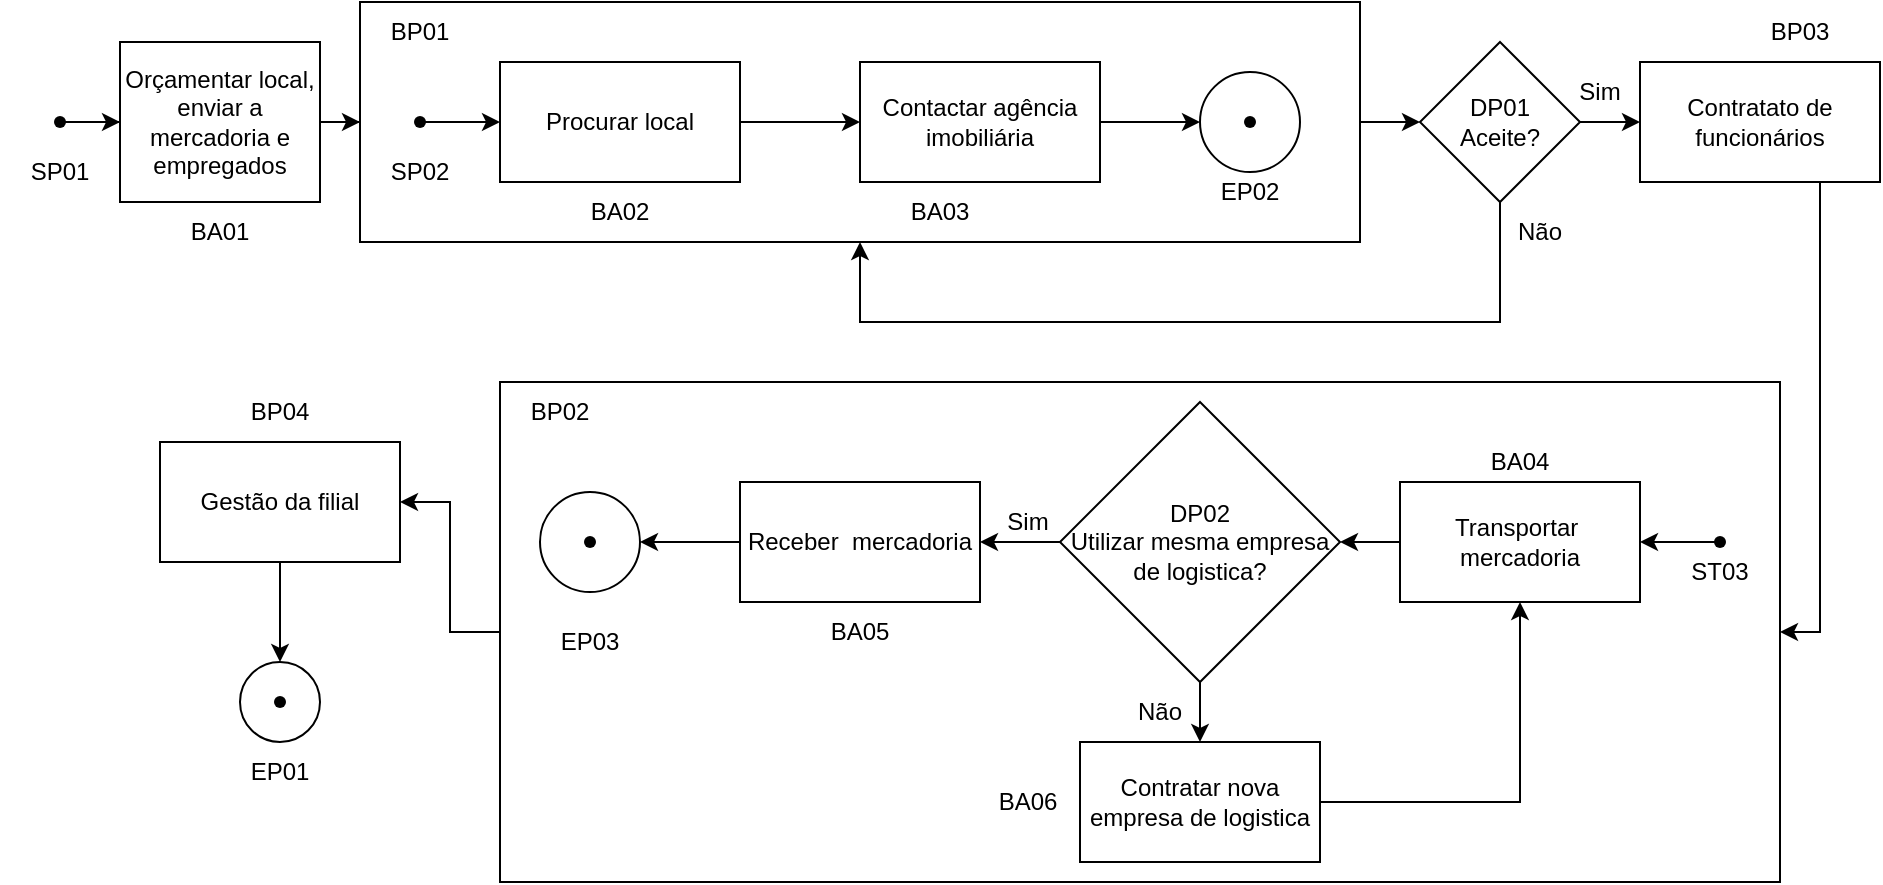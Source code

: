 <mxfile version="28.2.8">
  <diagram name="Página-1" id="A3I4-ZYlYkM0Jk0Mae4l">
    <mxGraphModel dx="2053" dy="628" grid="1" gridSize="10" guides="1" tooltips="1" connect="1" arrows="1" fold="1" page="1" pageScale="1" pageWidth="827" pageHeight="1169" math="0" shadow="0">
      <root>
        <mxCell id="0" />
        <mxCell id="1" parent="0" />
        <mxCell id="egffsykz8M-LP5K1-2ma-16" style="edgeStyle=orthogonalEdgeStyle;rounded=0;orthogonalLoop=1;jettySize=auto;html=1;exitX=0;exitY=0.5;exitDx=0;exitDy=0;entryX=1;entryY=0.5;entryDx=0;entryDy=0;" parent="1" source="egffsykz8M-LP5K1-2ma-12" target="idei4fRL_HmDDUWyYhB2-51" edge="1">
          <mxGeometry relative="1" as="geometry" />
        </mxCell>
        <mxCell id="egffsykz8M-LP5K1-2ma-12" value="" style="rounded=0;whiteSpace=wrap;html=1;" parent="1" vertex="1">
          <mxGeometry x="120" y="310" width="640" height="250" as="geometry" />
        </mxCell>
        <mxCell id="idei4fRL_HmDDUWyYhB2-3" value="" style="edgeStyle=orthogonalEdgeStyle;rounded=0;orthogonalLoop=1;jettySize=auto;html=1;" parent="1" source="idei4fRL_HmDDUWyYhB2-1" target="idei4fRL_HmDDUWyYhB2-2" edge="1">
          <mxGeometry relative="1" as="geometry" />
        </mxCell>
        <mxCell id="idei4fRL_HmDDUWyYhB2-1" value="" style="shape=waypoint;sketch=0;size=6;pointerEvents=1;points=[];fillColor=none;resizable=0;rotatable=0;perimeter=centerPerimeter;snapToPoint=1;" parent="1" vertex="1">
          <mxGeometry x="-110" y="170" width="20" height="20" as="geometry" />
        </mxCell>
        <mxCell id="idei4fRL_HmDDUWyYhB2-5" value="" style="edgeStyle=orthogonalEdgeStyle;rounded=0;orthogonalLoop=1;jettySize=auto;html=1;" parent="1" source="idei4fRL_HmDDUWyYhB2-2" target="idei4fRL_HmDDUWyYhB2-4" edge="1">
          <mxGeometry relative="1" as="geometry" />
        </mxCell>
        <mxCell id="idei4fRL_HmDDUWyYhB2-2" value="Orçamentar local, enviar a mercadoria e empregados" style="rounded=0;whiteSpace=wrap;html=1;" parent="1" vertex="1">
          <mxGeometry x="-70" y="140" width="100" height="80" as="geometry" />
        </mxCell>
        <mxCell id="idei4fRL_HmDDUWyYhB2-13" value="" style="edgeStyle=orthogonalEdgeStyle;rounded=0;orthogonalLoop=1;jettySize=auto;html=1;" parent="1" source="idei4fRL_HmDDUWyYhB2-4" target="idei4fRL_HmDDUWyYhB2-12" edge="1">
          <mxGeometry relative="1" as="geometry" />
        </mxCell>
        <mxCell id="idei4fRL_HmDDUWyYhB2-4" value="" style="whiteSpace=wrap;html=1;rounded=0;" parent="1" vertex="1">
          <mxGeometry x="50" y="120" width="500" height="120" as="geometry" />
        </mxCell>
        <mxCell id="idei4fRL_HmDDUWyYhB2-14" style="edgeStyle=orthogonalEdgeStyle;rounded=0;orthogonalLoop=1;jettySize=auto;html=1;exitX=0.5;exitY=1;exitDx=0;exitDy=0;entryX=0.5;entryY=1;entryDx=0;entryDy=0;" parent="1" source="idei4fRL_HmDDUWyYhB2-12" target="idei4fRL_HmDDUWyYhB2-4" edge="1">
          <mxGeometry relative="1" as="geometry">
            <mxPoint x="430" y="260" as="targetPoint" />
            <Array as="points">
              <mxPoint x="620" y="280" />
              <mxPoint x="300" y="280" />
            </Array>
          </mxGeometry>
        </mxCell>
        <mxCell id="idei4fRL_HmDDUWyYhB2-16" value="" style="edgeStyle=orthogonalEdgeStyle;rounded=0;orthogonalLoop=1;jettySize=auto;html=1;" parent="1" source="idei4fRL_HmDDUWyYhB2-12" target="idei4fRL_HmDDUWyYhB2-15" edge="1">
          <mxGeometry relative="1" as="geometry" />
        </mxCell>
        <mxCell id="idei4fRL_HmDDUWyYhB2-12" value="DP01&lt;div&gt;Aceite?&lt;/div&gt;" style="rhombus;whiteSpace=wrap;html=1;rounded=0;" parent="1" vertex="1">
          <mxGeometry x="580" y="140" width="80" height="80" as="geometry" />
        </mxCell>
        <mxCell id="egffsykz8M-LP5K1-2ma-15" style="edgeStyle=orthogonalEdgeStyle;rounded=0;orthogonalLoop=1;jettySize=auto;html=1;exitX=0.5;exitY=1;exitDx=0;exitDy=0;entryX=1;entryY=0.5;entryDx=0;entryDy=0;" parent="1" source="idei4fRL_HmDDUWyYhB2-15" target="egffsykz8M-LP5K1-2ma-12" edge="1">
          <mxGeometry relative="1" as="geometry">
            <Array as="points">
              <mxPoint x="780" y="210" />
              <mxPoint x="780" y="435" />
            </Array>
          </mxGeometry>
        </mxCell>
        <mxCell id="idei4fRL_HmDDUWyYhB2-15" value="Contratato de funcionários" style="whiteSpace=wrap;html=1;rounded=0;" parent="1" vertex="1">
          <mxGeometry x="690" y="150" width="120" height="60" as="geometry" />
        </mxCell>
        <mxCell id="idei4fRL_HmDDUWyYhB2-17" value="Sim" style="text;html=1;whiteSpace=wrap;strokeColor=none;fillColor=none;align=center;verticalAlign=middle;rounded=0;" parent="1" vertex="1">
          <mxGeometry x="640" y="150" width="60" height="30" as="geometry" />
        </mxCell>
        <mxCell id="idei4fRL_HmDDUWyYhB2-18" value="Não" style="text;html=1;whiteSpace=wrap;strokeColor=none;fillColor=none;align=center;verticalAlign=middle;rounded=0;" parent="1" vertex="1">
          <mxGeometry x="610" y="220" width="60" height="30" as="geometry" />
        </mxCell>
        <mxCell id="-pjuMaVUBgOPO0xQCD_6-2" value="" style="edgeStyle=orthogonalEdgeStyle;rounded=0;orthogonalLoop=1;jettySize=auto;html=1;" parent="1" source="idei4fRL_HmDDUWyYhB2-21" target="-pjuMaVUBgOPO0xQCD_6-1" edge="1">
          <mxGeometry relative="1" as="geometry" />
        </mxCell>
        <mxCell id="idei4fRL_HmDDUWyYhB2-21" value="Transportar&amp;nbsp; mercadoria" style="whiteSpace=wrap;html=1;rounded=0;" parent="1" vertex="1">
          <mxGeometry x="570" y="360" width="120" height="60" as="geometry" />
        </mxCell>
        <mxCell id="idei4fRL_HmDDUWyYhB2-34" value="SP01" style="text;html=1;whiteSpace=wrap;strokeColor=none;fillColor=none;align=center;verticalAlign=middle;rounded=0;" parent="1" vertex="1">
          <mxGeometry x="-130" y="190" width="60" height="30" as="geometry" />
        </mxCell>
        <mxCell id="idei4fRL_HmDDUWyYhB2-38" value="BA01" style="text;html=1;whiteSpace=wrap;strokeColor=none;fillColor=none;align=center;verticalAlign=middle;rounded=0;" parent="1" vertex="1">
          <mxGeometry x="-50" y="220" width="60" height="30" as="geometry" />
        </mxCell>
        <mxCell id="idei4fRL_HmDDUWyYhB2-39" value="BP01" style="text;html=1;whiteSpace=wrap;strokeColor=none;fillColor=none;align=center;verticalAlign=middle;rounded=0;" parent="1" vertex="1">
          <mxGeometry x="50" y="120" width="60" height="30" as="geometry" />
        </mxCell>
        <mxCell id="idei4fRL_HmDDUWyYhB2-40" value="BA02" style="text;html=1;whiteSpace=wrap;strokeColor=none;fillColor=none;align=center;verticalAlign=middle;rounded=0;" parent="1" vertex="1">
          <mxGeometry x="155" y="210" width="50" height="30" as="geometry" />
        </mxCell>
        <mxCell id="ZkPNqmOI37KAV-gBF8mO-11" value="" style="edgeStyle=orthogonalEdgeStyle;rounded=0;orthogonalLoop=1;jettySize=auto;html=1;" parent="1" source="idei4fRL_HmDDUWyYhB2-41" target="ZkPNqmOI37KAV-gBF8mO-10" edge="1">
          <mxGeometry relative="1" as="geometry" />
        </mxCell>
        <mxCell id="idei4fRL_HmDDUWyYhB2-41" value="Contactar agência imobiliária" style="rounded=0;whiteSpace=wrap;html=1;" parent="1" vertex="1">
          <mxGeometry x="300" y="150" width="120" height="60" as="geometry" />
        </mxCell>
        <mxCell id="idei4fRL_HmDDUWyYhB2-42" value="BA03" style="text;html=1;whiteSpace=wrap;strokeColor=none;fillColor=none;align=center;verticalAlign=middle;rounded=0;" parent="1" vertex="1">
          <mxGeometry x="310" y="210" width="60" height="30" as="geometry" />
        </mxCell>
        <mxCell id="ZkPNqmOI37KAV-gBF8mO-23" style="edgeStyle=orthogonalEdgeStyle;rounded=0;orthogonalLoop=1;jettySize=auto;html=1;exitX=0;exitY=0.5;exitDx=0;exitDy=0;entryX=1;entryY=0.5;entryDx=0;entryDy=0;" parent="1" source="idei4fRL_HmDDUWyYhB2-49" target="ZkPNqmOI37KAV-gBF8mO-22" edge="1">
          <mxGeometry relative="1" as="geometry" />
        </mxCell>
        <mxCell id="idei4fRL_HmDDUWyYhB2-49" value="Receber&amp;nbsp; mercadoria" style="whiteSpace=wrap;html=1;rounded=0;" parent="1" vertex="1">
          <mxGeometry x="240" y="360" width="120" height="60" as="geometry" />
        </mxCell>
        <mxCell id="egffsykz8M-LP5K1-2ma-27" style="edgeStyle=orthogonalEdgeStyle;rounded=0;orthogonalLoop=1;jettySize=auto;html=1;exitX=0.5;exitY=1;exitDx=0;exitDy=0;entryX=0.5;entryY=0;entryDx=0;entryDy=0;" parent="1" source="idei4fRL_HmDDUWyYhB2-51" target="idei4fRL_HmDDUWyYhB2-70" edge="1">
          <mxGeometry relative="1" as="geometry" />
        </mxCell>
        <mxCell id="idei4fRL_HmDDUWyYhB2-51" value="Gestão da filial" style="whiteSpace=wrap;html=1;rounded=0;" parent="1" vertex="1">
          <mxGeometry x="-50" y="340" width="120" height="60" as="geometry" />
        </mxCell>
        <mxCell id="idei4fRL_HmDDUWyYhB2-70" value="" style="ellipse;whiteSpace=wrap;html=1;rounded=0;" parent="1" vertex="1">
          <mxGeometry x="-10" y="450" width="40" height="40" as="geometry" />
        </mxCell>
        <mxCell id="idei4fRL_HmDDUWyYhB2-73" value="" style="shape=waypoint;sketch=0;size=6;pointerEvents=1;points=[];fillColor=none;resizable=0;rotatable=0;perimeter=centerPerimeter;snapToPoint=1;" parent="1" vertex="1">
          <mxGeometry y="460" width="20" height="20" as="geometry" />
        </mxCell>
        <mxCell id="idei4fRL_HmDDUWyYhB2-76" value="BP03" style="text;html=1;whiteSpace=wrap;strokeColor=none;fillColor=none;align=center;verticalAlign=middle;rounded=0;" parent="1" vertex="1">
          <mxGeometry x="740" y="120" width="60" height="30" as="geometry" />
        </mxCell>
        <mxCell id="idei4fRL_HmDDUWyYhB2-77" value="BA04" style="text;html=1;whiteSpace=wrap;strokeColor=none;fillColor=none;align=center;verticalAlign=middle;rounded=0;" parent="1" vertex="1">
          <mxGeometry x="600" y="335" width="60" height="30" as="geometry" />
        </mxCell>
        <mxCell id="egffsykz8M-LP5K1-2ma-1" value="BA05" style="text;html=1;whiteSpace=wrap;strokeColor=none;fillColor=none;align=center;verticalAlign=middle;rounded=0;" parent="1" vertex="1">
          <mxGeometry x="270" y="420" width="60" height="30" as="geometry" />
        </mxCell>
        <mxCell id="egffsykz8M-LP5K1-2ma-2" value="BP04" style="text;html=1;whiteSpace=wrap;strokeColor=none;fillColor=none;align=center;verticalAlign=middle;rounded=0;" parent="1" vertex="1">
          <mxGeometry x="-20" y="310" width="60" height="30" as="geometry" />
        </mxCell>
        <mxCell id="egffsykz8M-LP5K1-2ma-3" value="EP01" style="text;html=1;whiteSpace=wrap;strokeColor=none;fillColor=none;align=center;verticalAlign=middle;rounded=0;" parent="1" vertex="1">
          <mxGeometry x="-20" y="490" width="60" height="30" as="geometry" />
        </mxCell>
        <mxCell id="egffsykz8M-LP5K1-2ma-13" value="BP02" style="text;html=1;whiteSpace=wrap;strokeColor=none;fillColor=none;align=center;verticalAlign=middle;rounded=0;" parent="1" vertex="1">
          <mxGeometry x="120" y="310" width="60" height="30" as="geometry" />
        </mxCell>
        <mxCell id="ZkPNqmOI37KAV-gBF8mO-5" value="" style="edgeStyle=orthogonalEdgeStyle;rounded=0;orthogonalLoop=1;jettySize=auto;html=1;" parent="1" source="ZkPNqmOI37KAV-gBF8mO-2" target="ZkPNqmOI37KAV-gBF8mO-4" edge="1">
          <mxGeometry relative="1" as="geometry" />
        </mxCell>
        <mxCell id="ZkPNqmOI37KAV-gBF8mO-2" value="" style="shape=waypoint;sketch=0;size=6;pointerEvents=1;points=[];fillColor=none;resizable=0;rotatable=0;perimeter=centerPerimeter;snapToPoint=1;" parent="1" vertex="1">
          <mxGeometry x="70" y="170" width="20" height="20" as="geometry" />
        </mxCell>
        <mxCell id="ZkPNqmOI37KAV-gBF8mO-9" value="" style="edgeStyle=orthogonalEdgeStyle;rounded=0;orthogonalLoop=1;jettySize=auto;html=1;" parent="1" source="ZkPNqmOI37KAV-gBF8mO-4" target="idei4fRL_HmDDUWyYhB2-41" edge="1">
          <mxGeometry relative="1" as="geometry" />
        </mxCell>
        <mxCell id="ZkPNqmOI37KAV-gBF8mO-4" value="Procurar local" style="whiteSpace=wrap;html=1;fillColor=none;sketch=0;pointerEvents=1;resizable=0;" parent="1" vertex="1">
          <mxGeometry x="120" y="150" width="120" height="60" as="geometry" />
        </mxCell>
        <mxCell id="ZkPNqmOI37KAV-gBF8mO-10" value="" style="ellipse;whiteSpace=wrap;html=1;rounded=0;" parent="1" vertex="1">
          <mxGeometry x="470" y="155" width="50" height="50" as="geometry" />
        </mxCell>
        <mxCell id="ZkPNqmOI37KAV-gBF8mO-12" value="" style="shape=waypoint;sketch=0;size=6;pointerEvents=1;points=[];fillColor=none;resizable=0;rotatable=0;perimeter=centerPerimeter;snapToPoint=1;" parent="1" vertex="1">
          <mxGeometry x="485" y="170" width="20" height="20" as="geometry" />
        </mxCell>
        <mxCell id="ZkPNqmOI37KAV-gBF8mO-13" value="EP02" style="text;html=1;whiteSpace=wrap;strokeColor=none;fillColor=none;align=center;verticalAlign=middle;rounded=0;" parent="1" vertex="1">
          <mxGeometry x="465" y="200" width="60" height="30" as="geometry" />
        </mxCell>
        <mxCell id="ZkPNqmOI37KAV-gBF8mO-14" value="SP02" style="text;html=1;whiteSpace=wrap;strokeColor=none;fillColor=none;align=center;verticalAlign=middle;rounded=0;" parent="1" vertex="1">
          <mxGeometry x="50" y="190" width="60" height="30" as="geometry" />
        </mxCell>
        <mxCell id="ZkPNqmOI37KAV-gBF8mO-18" value="" style="edgeStyle=orthogonalEdgeStyle;rounded=0;orthogonalLoop=1;jettySize=auto;html=1;entryX=1;entryY=0.5;entryDx=0;entryDy=0;" parent="1" source="ZkPNqmOI37KAV-gBF8mO-17" target="idei4fRL_HmDDUWyYhB2-21" edge="1">
          <mxGeometry relative="1" as="geometry" />
        </mxCell>
        <mxCell id="ZkPNqmOI37KAV-gBF8mO-17" value="" style="shape=waypoint;sketch=0;size=6;pointerEvents=1;points=[];fillColor=none;resizable=0;rotatable=0;perimeter=centerPerimeter;snapToPoint=1;" parent="1" vertex="1">
          <mxGeometry x="720" y="380" width="20" height="20" as="geometry" />
        </mxCell>
        <mxCell id="ZkPNqmOI37KAV-gBF8mO-22" value="" style="ellipse;whiteSpace=wrap;html=1;aspect=fixed;" parent="1" vertex="1">
          <mxGeometry x="140" y="365" width="50" height="50" as="geometry" />
        </mxCell>
        <mxCell id="ZkPNqmOI37KAV-gBF8mO-24" value="" style="shape=waypoint;sketch=0;size=6;pointerEvents=1;points=[];fillColor=none;resizable=0;rotatable=0;perimeter=centerPerimeter;snapToPoint=1;" parent="1" vertex="1">
          <mxGeometry x="155" y="380" width="20" height="20" as="geometry" />
        </mxCell>
        <mxCell id="ZkPNqmOI37KAV-gBF8mO-25" value="EP03" style="text;html=1;whiteSpace=wrap;strokeColor=none;fillColor=none;align=center;verticalAlign=middle;rounded=0;" parent="1" vertex="1">
          <mxGeometry x="135" y="425" width="60" height="30" as="geometry" />
        </mxCell>
        <mxCell id="ZkPNqmOI37KAV-gBF8mO-26" value="ST03" style="text;html=1;whiteSpace=wrap;strokeColor=none;fillColor=none;align=center;verticalAlign=middle;rounded=0;" parent="1" vertex="1">
          <mxGeometry x="700" y="390" width="60" height="30" as="geometry" />
        </mxCell>
        <mxCell id="-pjuMaVUBgOPO0xQCD_6-3" style="edgeStyle=orthogonalEdgeStyle;rounded=0;orthogonalLoop=1;jettySize=auto;html=1;exitX=0;exitY=0.5;exitDx=0;exitDy=0;entryX=1;entryY=0.5;entryDx=0;entryDy=0;" parent="1" source="-pjuMaVUBgOPO0xQCD_6-1" target="idei4fRL_HmDDUWyYhB2-49" edge="1">
          <mxGeometry relative="1" as="geometry" />
        </mxCell>
        <mxCell id="-pjuMaVUBgOPO0xQCD_6-12" style="edgeStyle=orthogonalEdgeStyle;rounded=0;orthogonalLoop=1;jettySize=auto;html=1;exitX=0.5;exitY=1;exitDx=0;exitDy=0;entryX=0.5;entryY=0;entryDx=0;entryDy=0;" parent="1" source="-pjuMaVUBgOPO0xQCD_6-1" target="-pjuMaVUBgOPO0xQCD_6-4" edge="1">
          <mxGeometry relative="1" as="geometry" />
        </mxCell>
        <mxCell id="-pjuMaVUBgOPO0xQCD_6-1" value="DP02&lt;div&gt;Utilizar mesma empresa de logistica?&lt;/div&gt;" style="rhombus;whiteSpace=wrap;html=1;rounded=0;" parent="1" vertex="1">
          <mxGeometry x="400" y="320" width="140" height="140" as="geometry" />
        </mxCell>
        <mxCell id="-pjuMaVUBgOPO0xQCD_6-8" style="edgeStyle=orthogonalEdgeStyle;rounded=0;orthogonalLoop=1;jettySize=auto;html=1;exitX=1;exitY=0.5;exitDx=0;exitDy=0;entryX=0.5;entryY=1;entryDx=0;entryDy=0;" parent="1" source="-pjuMaVUBgOPO0xQCD_6-4" target="idei4fRL_HmDDUWyYhB2-21" edge="1">
          <mxGeometry relative="1" as="geometry" />
        </mxCell>
        <mxCell id="-pjuMaVUBgOPO0xQCD_6-4" value="Contratar nova empresa de logistica" style="whiteSpace=wrap;html=1;rounded=0;" parent="1" vertex="1">
          <mxGeometry x="410" y="490" width="120" height="60" as="geometry" />
        </mxCell>
        <mxCell id="-pjuMaVUBgOPO0xQCD_6-6" value="BA06" style="text;html=1;whiteSpace=wrap;strokeColor=none;fillColor=none;align=center;verticalAlign=middle;rounded=0;" parent="1" vertex="1">
          <mxGeometry x="354" y="505" width="60" height="30" as="geometry" />
        </mxCell>
        <mxCell id="-pjuMaVUBgOPO0xQCD_6-9" value="Sim" style="text;html=1;whiteSpace=wrap;strokeColor=none;fillColor=none;align=center;verticalAlign=middle;rounded=0;" parent="1" vertex="1">
          <mxGeometry x="354" y="365" width="60" height="30" as="geometry" />
        </mxCell>
        <mxCell id="-pjuMaVUBgOPO0xQCD_6-13" value="Não" style="text;html=1;whiteSpace=wrap;strokeColor=none;fillColor=none;align=center;verticalAlign=middle;rounded=0;" parent="1" vertex="1">
          <mxGeometry x="420" y="460" width="60" height="30" as="geometry" />
        </mxCell>
      </root>
    </mxGraphModel>
  </diagram>
</mxfile>
